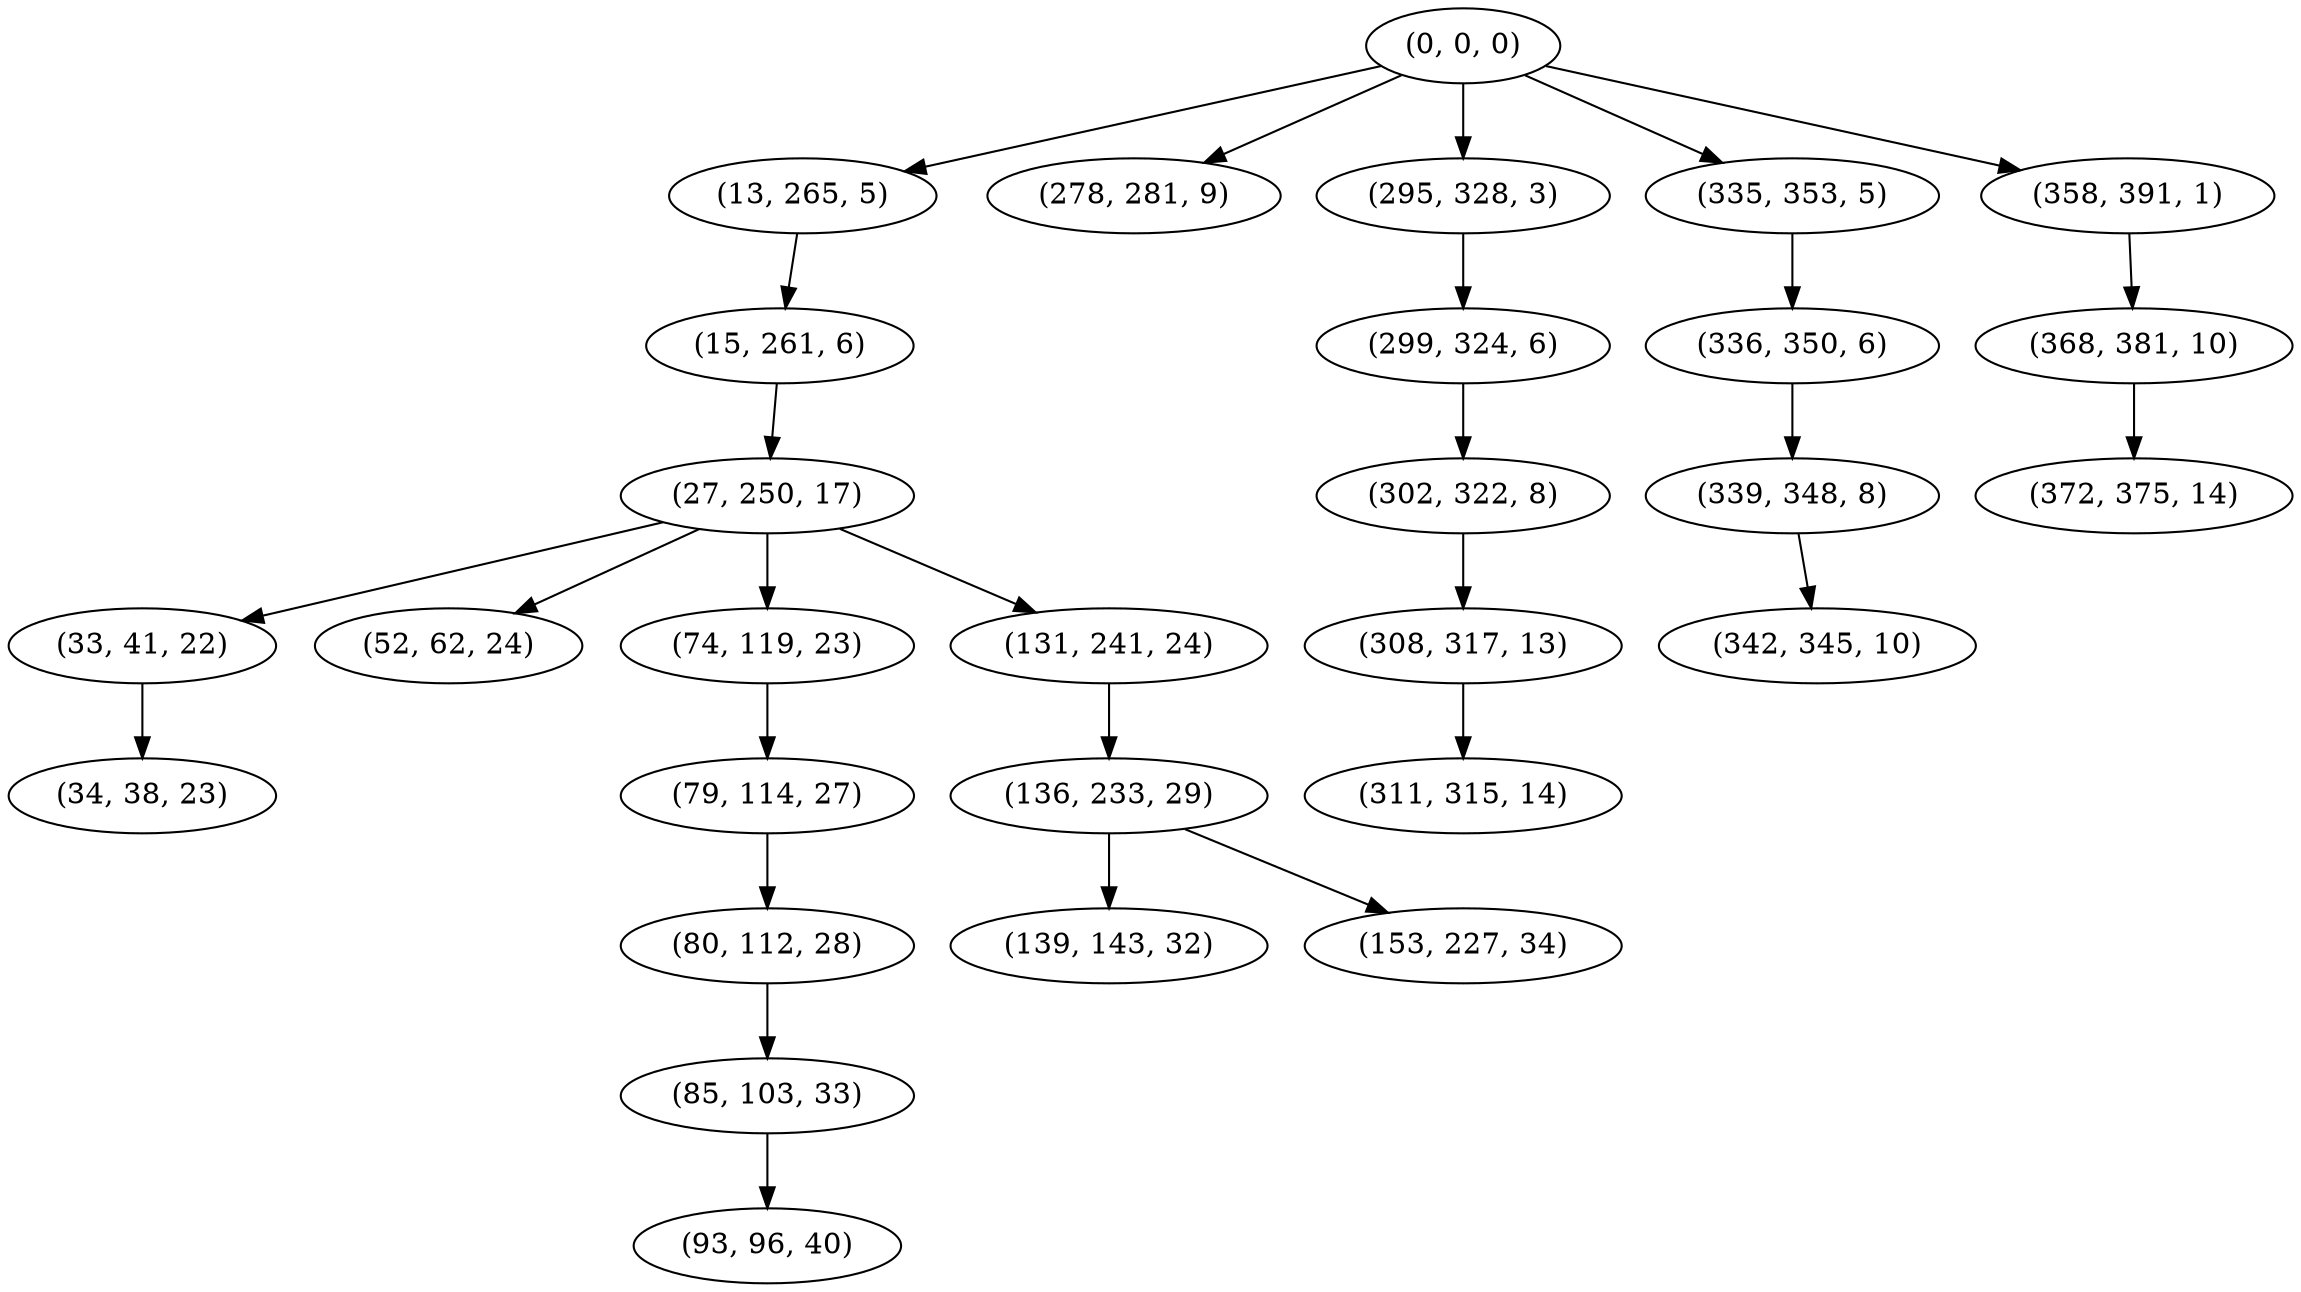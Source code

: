 digraph tree {
    "(0, 0, 0)";
    "(13, 265, 5)";
    "(15, 261, 6)";
    "(27, 250, 17)";
    "(33, 41, 22)";
    "(34, 38, 23)";
    "(52, 62, 24)";
    "(74, 119, 23)";
    "(79, 114, 27)";
    "(80, 112, 28)";
    "(85, 103, 33)";
    "(93, 96, 40)";
    "(131, 241, 24)";
    "(136, 233, 29)";
    "(139, 143, 32)";
    "(153, 227, 34)";
    "(278, 281, 9)";
    "(295, 328, 3)";
    "(299, 324, 6)";
    "(302, 322, 8)";
    "(308, 317, 13)";
    "(311, 315, 14)";
    "(335, 353, 5)";
    "(336, 350, 6)";
    "(339, 348, 8)";
    "(342, 345, 10)";
    "(358, 391, 1)";
    "(368, 381, 10)";
    "(372, 375, 14)";
    "(0, 0, 0)" -> "(13, 265, 5)";
    "(0, 0, 0)" -> "(278, 281, 9)";
    "(0, 0, 0)" -> "(295, 328, 3)";
    "(0, 0, 0)" -> "(335, 353, 5)";
    "(0, 0, 0)" -> "(358, 391, 1)";
    "(13, 265, 5)" -> "(15, 261, 6)";
    "(15, 261, 6)" -> "(27, 250, 17)";
    "(27, 250, 17)" -> "(33, 41, 22)";
    "(27, 250, 17)" -> "(52, 62, 24)";
    "(27, 250, 17)" -> "(74, 119, 23)";
    "(27, 250, 17)" -> "(131, 241, 24)";
    "(33, 41, 22)" -> "(34, 38, 23)";
    "(74, 119, 23)" -> "(79, 114, 27)";
    "(79, 114, 27)" -> "(80, 112, 28)";
    "(80, 112, 28)" -> "(85, 103, 33)";
    "(85, 103, 33)" -> "(93, 96, 40)";
    "(131, 241, 24)" -> "(136, 233, 29)";
    "(136, 233, 29)" -> "(139, 143, 32)";
    "(136, 233, 29)" -> "(153, 227, 34)";
    "(295, 328, 3)" -> "(299, 324, 6)";
    "(299, 324, 6)" -> "(302, 322, 8)";
    "(302, 322, 8)" -> "(308, 317, 13)";
    "(308, 317, 13)" -> "(311, 315, 14)";
    "(335, 353, 5)" -> "(336, 350, 6)";
    "(336, 350, 6)" -> "(339, 348, 8)";
    "(339, 348, 8)" -> "(342, 345, 10)";
    "(358, 391, 1)" -> "(368, 381, 10)";
    "(368, 381, 10)" -> "(372, 375, 14)";
}
